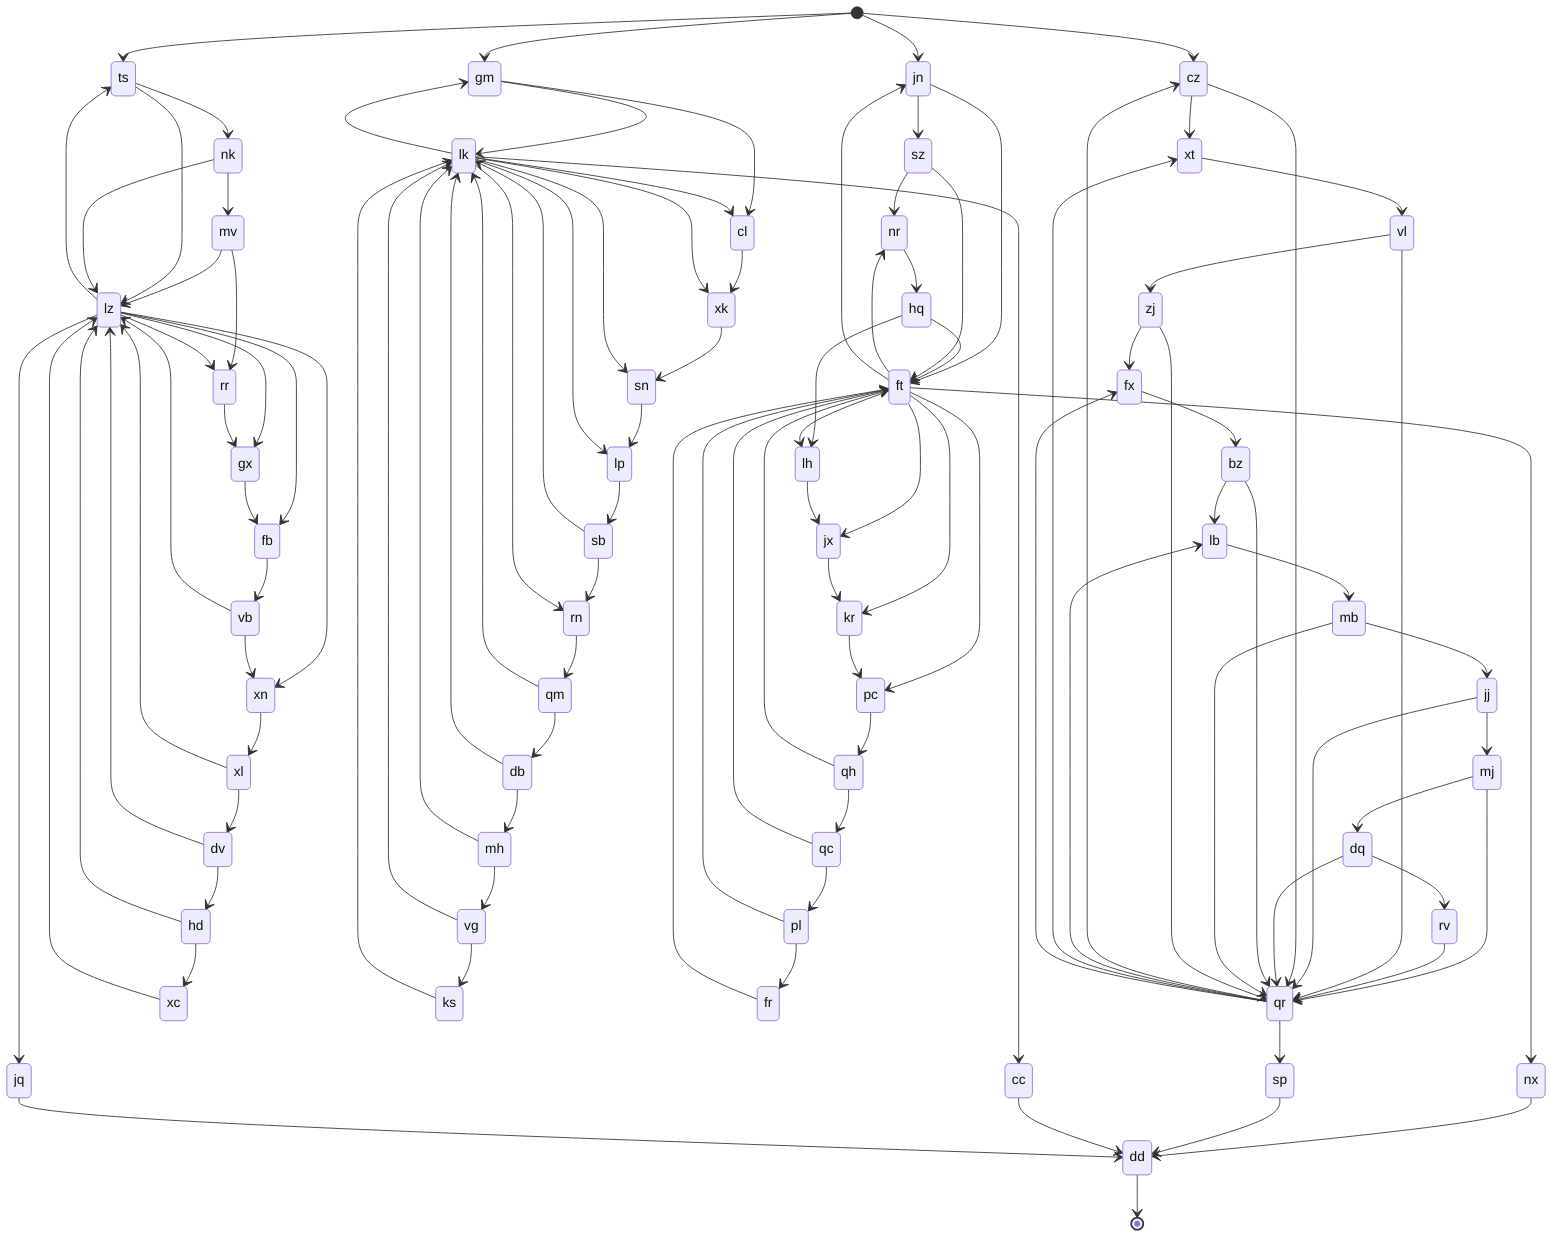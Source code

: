 stateDiagram-v2
    [*] --> cz
    [*] --> gm
    [*] --> jn
    [*] --> ts
    nr --> hq
    xk --> sn
    cl --> xk
    mj --> dq
    mj --> qr
    gm --> lk
    gm --> cl
    mv --> lz
    mv --> rr
    qr --> cz
    qr --> sp
    qr --> lb
    qr --> xt
    qr --> fx
    xt --> vl
    dd --> [*]
    rv --> qr
    ts --> lz
    ts --> nk
    vl --> zj
    vl --> qr
    qm --> db
    qm --> lk
    sn --> lp
    xc --> lz
    jn --> sz
    jn --> ft
    vg --> lk
    vg --> ks
    hq --> ft
    hq --> lh
    lz --> gx
    lz --> xn
    lz --> jq
    lz --> fb
    lz --> ts
    lz --> rr
    nk --> mv
    nk --> lz
    nx --> dd
    sp --> dd
    jj --> qr
    jj --> mj
    sz --> nr
    sz --> ft
    rn --> qm
    cz --> xt
    cz --> qr
    fr --> ft
    vb --> lz
    vb --> xn
    fb --> vb
    hd --> lz
    hd --> xc
    gx --> fb
    db --> mh
    db --> lk
    ft --> jx
    ft --> nx
    ft --> lh
    ft --> pc
    ft --> nr
    ft --> jn
    ft --> kr
    qc --> pl
    qc --> ft
    fx --> bz
    jx --> kr
    pl --> ft
    pl --> fr
    lh --> jx
    rr --> gx
    cc --> dd
    xn --> xl
    kr --> pc
    xl --> dv
    xl --> lz
    dq --> qr
    dq --> rv
    mh --> lk
    mh --> vg
    sb --> lk
    sb --> rn
    bz --> lb
    bz --> qr
    ks --> lk
    qh --> ft
    qh --> qc
    pc --> qh
    lb --> mb
    dv --> lz
    dv --> hd
    mb --> qr
    mb --> jj
    zj --> fx
    zj --> qr
    lp --> sb
    jq --> dd
    lk --> sn
    lk --> cc
    lk --> xk
    lk --> rn
    lk --> gm
    lk --> cl
    lk --> lp